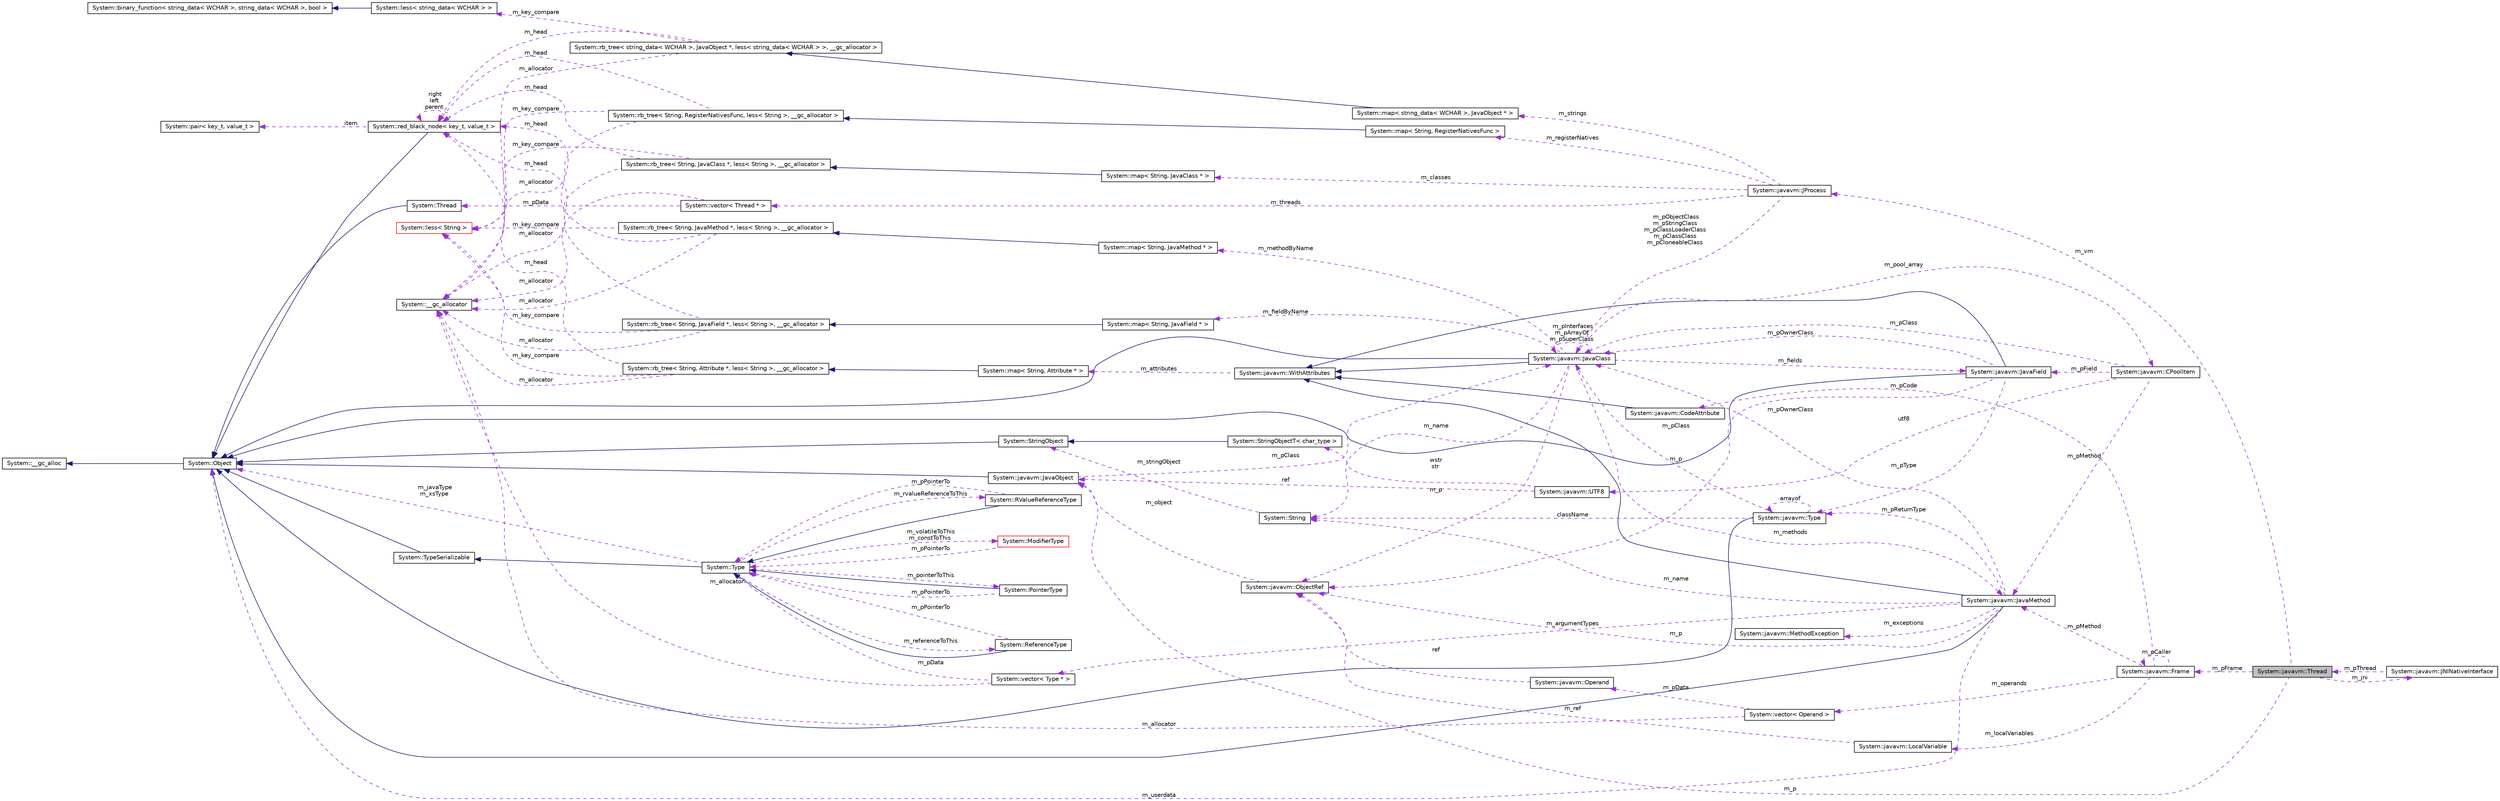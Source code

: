 digraph G
{
  edge [fontname="Helvetica",fontsize="10",labelfontname="Helvetica",labelfontsize="10"];
  node [fontname="Helvetica",fontsize="10",shape=record];
  rankdir="LR";
  Node1 [label="System::javavm::Thread",height=0.2,width=0.4,color="black", fillcolor="grey75", style="filled" fontcolor="black"];
  Node2 -> Node1 [dir="back",color="darkorchid3",fontsize="10",style="dashed",label=" m_p" ,fontname="Helvetica"];
  Node2 [label="System::javavm::JavaObject",height=0.2,width=0.4,color="black", fillcolor="white", style="filled",URL="$class_system_1_1javavm_1_1_java_object.html"];
  Node3 -> Node2 [dir="back",color="midnightblue",fontsize="10",style="solid",fontname="Helvetica"];
  Node3 [label="System::Object",height=0.2,width=0.4,color="black", fillcolor="white", style="filled",URL="$class_system_1_1_object.html"];
  Node4 -> Node3 [dir="back",color="midnightblue",fontsize="10",style="solid",fontname="Helvetica"];
  Node4 [label="System::__gc_alloc",height=0.2,width=0.4,color="black", fillcolor="white", style="filled",URL="$class_system_1_1____gc__alloc.html"];
  Node5 -> Node2 [dir="back",color="darkorchid3",fontsize="10",style="dashed",label=" m_pClass" ,fontname="Helvetica"];
  Node5 [label="System::javavm::JavaClass",height=0.2,width=0.4,color="black", fillcolor="white", style="filled",URL="$class_system_1_1javavm_1_1_java_class.html"];
  Node3 -> Node5 [dir="back",color="midnightblue",fontsize="10",style="solid",fontname="Helvetica"];
  Node6 -> Node5 [dir="back",color="midnightblue",fontsize="10",style="solid",fontname="Helvetica"];
  Node6 [label="System::javavm::WithAttributes",height=0.2,width=0.4,color="black", fillcolor="white", style="filled",URL="$class_system_1_1javavm_1_1_with_attributes.html"];
  Node7 -> Node6 [dir="back",color="darkorchid3",fontsize="10",style="dashed",label=" m_attributes" ,fontname="Helvetica"];
  Node7 [label="System::map\< String, Attribute * \>",height=0.2,width=0.4,color="black", fillcolor="white", style="filled",URL="$class_system_1_1map.html"];
  Node8 -> Node7 [dir="back",color="midnightblue",fontsize="10",style="solid",fontname="Helvetica"];
  Node8 [label="System::rb_tree\< String, Attribute *, less\< String \>, __gc_allocator \>",height=0.2,width=0.4,color="black", fillcolor="white", style="filled",URL="$class_system_1_1rb__tree.html"];
  Node9 -> Node8 [dir="back",color="darkorchid3",fontsize="10",style="dashed",label=" m_allocator" ,fontname="Helvetica"];
  Node9 [label="System::__gc_allocator",height=0.2,width=0.4,color="black", fillcolor="white", style="filled",URL="$class_system_1_1____gc__allocator.html"];
  Node10 -> Node8 [dir="back",color="darkorchid3",fontsize="10",style="dashed",label=" m_key_compare" ,fontname="Helvetica"];
  Node10 [label="System::less\< String \>",height=0.2,width=0.4,color="red", fillcolor="white", style="filled",URL="$class_system_1_1less_3_01_string_01_4.html"];
  Node11 -> Node8 [dir="back",color="darkorchid3",fontsize="10",style="dashed",label=" m_head" ,fontname="Helvetica"];
  Node11 [label="System::red_black_node\< key_t, value_t \>",height=0.2,width=0.4,color="black", fillcolor="white", style="filled",URL="$class_system_1_1red__black__node.html"];
  Node3 -> Node11 [dir="back",color="midnightblue",fontsize="10",style="solid",fontname="Helvetica"];
  Node11 -> Node11 [dir="back",color="darkorchid3",fontsize="10",style="dashed",label=" right\nleft\nparent" ,fontname="Helvetica"];
  Node12 -> Node11 [dir="back",color="darkorchid3",fontsize="10",style="dashed",label=" item" ,fontname="Helvetica"];
  Node12 [label="System::pair\< key_t, value_t \>",height=0.2,width=0.4,color="black", fillcolor="white", style="filled",URL="$class_system_1_1pair.html"];
  Node13 -> Node5 [dir="back",color="darkorchid3",fontsize="10",style="dashed",label=" m_p" ,fontname="Helvetica"];
  Node13 [label="System::javavm::ObjectRef",height=0.2,width=0.4,color="black", fillcolor="white", style="filled",URL="$class_system_1_1javavm_1_1_object_ref.html"];
  Node2 -> Node13 [dir="back",color="darkorchid3",fontsize="10",style="dashed",label=" m_object" ,fontname="Helvetica"];
  Node14 -> Node5 [dir="back",color="darkorchid3",fontsize="10",style="dashed",label=" m_methodByName" ,fontname="Helvetica"];
  Node14 [label="System::map\< String, JavaMethod * \>",height=0.2,width=0.4,color="black", fillcolor="white", style="filled",URL="$class_system_1_1map.html"];
  Node15 -> Node14 [dir="back",color="midnightblue",fontsize="10",style="solid",fontname="Helvetica"];
  Node15 [label="System::rb_tree\< String, JavaMethod *, less\< String \>, __gc_allocator \>",height=0.2,width=0.4,color="black", fillcolor="white", style="filled",URL="$class_system_1_1rb__tree.html"];
  Node9 -> Node15 [dir="back",color="darkorchid3",fontsize="10",style="dashed",label=" m_allocator" ,fontname="Helvetica"];
  Node10 -> Node15 [dir="back",color="darkorchid3",fontsize="10",style="dashed",label=" m_key_compare" ,fontname="Helvetica"];
  Node11 -> Node15 [dir="back",color="darkorchid3",fontsize="10",style="dashed",label=" m_head" ,fontname="Helvetica"];
  Node16 -> Node5 [dir="back",color="darkorchid3",fontsize="10",style="dashed",label=" m_methods" ,fontname="Helvetica"];
  Node16 [label="System::javavm::JavaMethod",height=0.2,width=0.4,color="black", fillcolor="white", style="filled",URL="$class_system_1_1javavm_1_1_java_method.html"];
  Node3 -> Node16 [dir="back",color="midnightblue",fontsize="10",style="solid",fontname="Helvetica"];
  Node6 -> Node16 [dir="back",color="midnightblue",fontsize="10",style="solid",fontname="Helvetica"];
  Node13 -> Node16 [dir="back",color="darkorchid3",fontsize="10",style="dashed",label=" m_p" ,fontname="Helvetica"];
  Node17 -> Node16 [dir="back",color="darkorchid3",fontsize="10",style="dashed",label=" m_pReturnType" ,fontname="Helvetica"];
  Node17 [label="System::javavm::Type",height=0.2,width=0.4,color="black", fillcolor="white", style="filled",URL="$class_system_1_1javavm_1_1_type.html"];
  Node3 -> Node17 [dir="back",color="midnightblue",fontsize="10",style="solid",fontname="Helvetica"];
  Node17 -> Node17 [dir="back",color="darkorchid3",fontsize="10",style="dashed",label=" arrayof" ,fontname="Helvetica"];
  Node5 -> Node17 [dir="back",color="darkorchid3",fontsize="10",style="dashed",label=" m_pClass" ,fontname="Helvetica"];
  Node18 -> Node17 [dir="back",color="darkorchid3",fontsize="10",style="dashed",label=" className" ,fontname="Helvetica"];
  Node18 [label="System::String",height=0.2,width=0.4,color="black", fillcolor="white", style="filled",URL="$class_system_1_1_string.html"];
  Node19 -> Node18 [dir="back",color="darkorchid3",fontsize="10",style="dashed",label=" m_stringObject" ,fontname="Helvetica"];
  Node19 [label="System::StringObject",height=0.2,width=0.4,color="black", fillcolor="white", style="filled",URL="$class_system_1_1_string_object.html"];
  Node3 -> Node19 [dir="back",color="midnightblue",fontsize="10",style="solid",fontname="Helvetica"];
  Node5 -> Node16 [dir="back",color="darkorchid3",fontsize="10",style="dashed",label=" m_pOwnerClass" ,fontname="Helvetica"];
  Node18 -> Node16 [dir="back",color="darkorchid3",fontsize="10",style="dashed",label=" m_name" ,fontname="Helvetica"];
  Node3 -> Node16 [dir="back",color="darkorchid3",fontsize="10",style="dashed",label=" m_userdata" ,fontname="Helvetica"];
  Node20 -> Node16 [dir="back",color="darkorchid3",fontsize="10",style="dashed",label=" m_exceptions" ,fontname="Helvetica"];
  Node20 [label="System::javavm::MethodException",height=0.2,width=0.4,color="black", fillcolor="white", style="filled",URL="$class_system_1_1javavm_1_1_method_exception.html"];
  Node21 -> Node16 [dir="back",color="darkorchid3",fontsize="10",style="dashed",label=" m_argumentTypes" ,fontname="Helvetica"];
  Node21 [label="System::vector\< Type * \>",height=0.2,width=0.4,color="black", fillcolor="white", style="filled",URL="$class_system_1_1vector.html"];
  Node22 -> Node21 [dir="back",color="darkorchid3",fontsize="10",style="dashed",label=" m_pData" ,fontname="Helvetica"];
  Node22 [label="System::Type",height=0.2,width=0.4,color="black", fillcolor="white", style="filled",URL="$class_system_1_1_type.html"];
  Node23 -> Node22 [dir="back",color="midnightblue",fontsize="10",style="solid",fontname="Helvetica"];
  Node23 [label="System::TypeSerializable",height=0.2,width=0.4,color="black", fillcolor="white", style="filled",URL="$class_system_1_1_type_serializable.html"];
  Node3 -> Node23 [dir="back",color="midnightblue",fontsize="10",style="solid",fontname="Helvetica"];
  Node24 -> Node22 [dir="back",color="darkorchid3",fontsize="10",style="dashed",label=" m_pointerToThis" ,fontname="Helvetica"];
  Node24 [label="System::PointerType",height=0.2,width=0.4,color="black", fillcolor="white", style="filled",URL="$class_system_1_1_pointer_type.html"];
  Node22 -> Node24 [dir="back",color="midnightblue",fontsize="10",style="solid",fontname="Helvetica"];
  Node22 -> Node24 [dir="back",color="darkorchid3",fontsize="10",style="dashed",label=" m_pPointerTo" ,fontname="Helvetica"];
  Node25 -> Node22 [dir="back",color="darkorchid3",fontsize="10",style="dashed",label=" m_referenceToThis" ,fontname="Helvetica"];
  Node25 [label="System::ReferenceType",height=0.2,width=0.4,color="black", fillcolor="white", style="filled",URL="$class_system_1_1_reference_type.html"];
  Node22 -> Node25 [dir="back",color="midnightblue",fontsize="10",style="solid",fontname="Helvetica"];
  Node22 -> Node25 [dir="back",color="darkorchid3",fontsize="10",style="dashed",label=" m_pPointerTo" ,fontname="Helvetica"];
  Node26 -> Node22 [dir="back",color="darkorchid3",fontsize="10",style="dashed",label=" m_rvalueReferenceToThis" ,fontname="Helvetica"];
  Node26 [label="System::RValueReferenceType",height=0.2,width=0.4,color="black", fillcolor="white", style="filled",URL="$class_system_1_1_r_value_reference_type.html"];
  Node22 -> Node26 [dir="back",color="midnightblue",fontsize="10",style="solid",fontname="Helvetica"];
  Node22 -> Node26 [dir="back",color="darkorchid3",fontsize="10",style="dashed",label=" m_pPointerTo" ,fontname="Helvetica"];
  Node27 -> Node22 [dir="back",color="darkorchid3",fontsize="10",style="dashed",label=" m_volatileToThis\nm_constToThis" ,fontname="Helvetica"];
  Node27 [label="System::ModifierType",height=0.2,width=0.4,color="red", fillcolor="white", style="filled",URL="$class_system_1_1_modifier_type.html"];
  Node22 -> Node27 [dir="back",color="darkorchid3",fontsize="10",style="dashed",label=" m_pPointerTo" ,fontname="Helvetica"];
  Node3 -> Node22 [dir="back",color="darkorchid3",fontsize="10",style="dashed",label=" m_javaType\nm_xsType" ,fontname="Helvetica"];
  Node9 -> Node21 [dir="back",color="darkorchid3",fontsize="10",style="dashed",label=" m_allocator" ,fontname="Helvetica"];
  Node5 -> Node5 [dir="back",color="darkorchid3",fontsize="10",style="dashed",label=" m_pInterfaces\nm_pArrayOf\nm_pSuperClass" ,fontname="Helvetica"];
  Node28 -> Node5 [dir="back",color="darkorchid3",fontsize="10",style="dashed",label=" m_pool_array" ,fontname="Helvetica"];
  Node28 [label="System::javavm::CPoolItem",height=0.2,width=0.4,color="black", fillcolor="white", style="filled",URL="$class_system_1_1javavm_1_1_c_pool_item.html"];
  Node16 -> Node28 [dir="back",color="darkorchid3",fontsize="10",style="dashed",label=" m_pMethod" ,fontname="Helvetica"];
  Node29 -> Node28 [dir="back",color="darkorchid3",fontsize="10",style="dashed",label=" utf8" ,fontname="Helvetica"];
  Node29 [label="System::javavm::UTF8",height=0.2,width=0.4,color="black", fillcolor="white", style="filled",URL="$struct_system_1_1javavm_1_1_u_t_f8.html"];
  Node2 -> Node29 [dir="back",color="darkorchid3",fontsize="10",style="dashed",label=" ref" ,fontname="Helvetica"];
  Node30 -> Node29 [dir="back",color="darkorchid3",fontsize="10",style="dashed",label=" wstr\nstr" ,fontname="Helvetica"];
  Node30 [label="System::StringObjectT\< char_type \>",height=0.2,width=0.4,color="black", fillcolor="white", style="filled",URL="$class_system_1_1_string_object_t.html"];
  Node19 -> Node30 [dir="back",color="midnightblue",fontsize="10",style="solid",fontname="Helvetica"];
  Node5 -> Node28 [dir="back",color="darkorchid3",fontsize="10",style="dashed",label=" m_pClass" ,fontname="Helvetica"];
  Node31 -> Node28 [dir="back",color="darkorchid3",fontsize="10",style="dashed",label=" m_pField" ,fontname="Helvetica"];
  Node31 [label="System::javavm::JavaField",height=0.2,width=0.4,color="black", fillcolor="white", style="filled",URL="$class_system_1_1javavm_1_1_java_field.html"];
  Node3 -> Node31 [dir="back",color="midnightblue",fontsize="10",style="solid",fontname="Helvetica"];
  Node6 -> Node31 [dir="back",color="midnightblue",fontsize="10",style="solid",fontname="Helvetica"];
  Node13 -> Node31 [dir="back",color="darkorchid3",fontsize="10",style="dashed",label=" m_p" ,fontname="Helvetica"];
  Node17 -> Node31 [dir="back",color="darkorchid3",fontsize="10",style="dashed",label=" m_pType" ,fontname="Helvetica"];
  Node5 -> Node31 [dir="back",color="darkorchid3",fontsize="10",style="dashed",label=" m_pOwnerClass" ,fontname="Helvetica"];
  Node32 -> Node5 [dir="back",color="darkorchid3",fontsize="10",style="dashed",label=" m_fieldByName" ,fontname="Helvetica"];
  Node32 [label="System::map\< String, JavaField * \>",height=0.2,width=0.4,color="black", fillcolor="white", style="filled",URL="$class_system_1_1map.html"];
  Node33 -> Node32 [dir="back",color="midnightblue",fontsize="10",style="solid",fontname="Helvetica"];
  Node33 [label="System::rb_tree\< String, JavaField *, less\< String \>, __gc_allocator \>",height=0.2,width=0.4,color="black", fillcolor="white", style="filled",URL="$class_system_1_1rb__tree.html"];
  Node9 -> Node33 [dir="back",color="darkorchid3",fontsize="10",style="dashed",label=" m_allocator" ,fontname="Helvetica"];
  Node10 -> Node33 [dir="back",color="darkorchid3",fontsize="10",style="dashed",label=" m_key_compare" ,fontname="Helvetica"];
  Node11 -> Node33 [dir="back",color="darkorchid3",fontsize="10",style="dashed",label=" m_head" ,fontname="Helvetica"];
  Node18 -> Node5 [dir="back",color="darkorchid3",fontsize="10",style="dashed",label=" m_name" ,fontname="Helvetica"];
  Node31 -> Node5 [dir="back",color="darkorchid3",fontsize="10",style="dashed",label=" m_fields" ,fontname="Helvetica"];
  Node34 -> Node1 [dir="back",color="darkorchid3",fontsize="10",style="dashed",label=" m_pFrame" ,fontname="Helvetica"];
  Node34 [label="System::javavm::Frame",height=0.2,width=0.4,color="black", fillcolor="white", style="filled",URL="$class_system_1_1javavm_1_1_frame.html"];
  Node34 -> Node34 [dir="back",color="darkorchid3",fontsize="10",style="dashed",label=" m_pCaller" ,fontname="Helvetica"];
  Node16 -> Node34 [dir="back",color="darkorchid3",fontsize="10",style="dashed",label=" m_pMethod" ,fontname="Helvetica"];
  Node35 -> Node34 [dir="back",color="darkorchid3",fontsize="10",style="dashed",label=" m_localVariables" ,fontname="Helvetica"];
  Node35 [label="System::javavm::LocalVariable",height=0.2,width=0.4,color="black", fillcolor="white", style="filled",URL="$class_system_1_1javavm_1_1_local_variable.html"];
  Node13 -> Node35 [dir="back",color="darkorchid3",fontsize="10",style="dashed",label=" m_ref" ,fontname="Helvetica"];
  Node36 -> Node34 [dir="back",color="darkorchid3",fontsize="10",style="dashed",label=" m_pCode" ,fontname="Helvetica"];
  Node36 [label="System::javavm::CodeAttribute",height=0.2,width=0.4,color="black", fillcolor="white", style="filled",URL="$class_system_1_1javavm_1_1_code_attribute.html"];
  Node6 -> Node36 [dir="back",color="midnightblue",fontsize="10",style="solid",fontname="Helvetica"];
  Node37 -> Node34 [dir="back",color="darkorchid3",fontsize="10",style="dashed",label=" m_operands" ,fontname="Helvetica"];
  Node37 [label="System::vector\< Operand \>",height=0.2,width=0.4,color="black", fillcolor="white", style="filled",URL="$class_system_1_1vector.html"];
  Node9 -> Node37 [dir="back",color="darkorchid3",fontsize="10",style="dashed",label=" m_allocator" ,fontname="Helvetica"];
  Node38 -> Node37 [dir="back",color="darkorchid3",fontsize="10",style="dashed",label=" m_pData" ,fontname="Helvetica"];
  Node38 [label="System::javavm::Operand",height=0.2,width=0.4,color="black", fillcolor="white", style="filled",URL="$class_system_1_1javavm_1_1_operand.html"];
  Node13 -> Node38 [dir="back",color="darkorchid3",fontsize="10",style="dashed",label=" ref" ,fontname="Helvetica"];
  Node39 -> Node1 [dir="back",color="darkorchid3",fontsize="10",style="dashed",label=" m_vm" ,fontname="Helvetica"];
  Node39 [label="System::javavm::JProcess",height=0.2,width=0.4,color="black", fillcolor="white", style="filled",URL="$class_system_1_1javavm_1_1_j_process.html"];
  Node40 -> Node39 [dir="back",color="darkorchid3",fontsize="10",style="dashed",label=" m_threads" ,fontname="Helvetica"];
  Node40 [label="System::vector\< Thread * \>",height=0.2,width=0.4,color="black", fillcolor="white", style="filled",URL="$class_system_1_1vector.html"];
  Node9 -> Node40 [dir="back",color="darkorchid3",fontsize="10",style="dashed",label=" m_allocator" ,fontname="Helvetica"];
  Node41 -> Node40 [dir="back",color="darkorchid3",fontsize="10",style="dashed",label=" m_pData" ,fontname="Helvetica"];
  Node41 [label="System::Thread",height=0.2,width=0.4,color="black", fillcolor="white", style="filled",URL="$class_system_1_1_thread.html"];
  Node3 -> Node41 [dir="back",color="midnightblue",fontsize="10",style="solid",fontname="Helvetica"];
  Node5 -> Node39 [dir="back",color="darkorchid3",fontsize="10",style="dashed",label=" m_pObjectClass\nm_pStringClass\nm_pClassLoaderClass\nm_pClassClass\nm_pCloneableClass" ,fontname="Helvetica"];
  Node42 -> Node39 [dir="back",color="darkorchid3",fontsize="10",style="dashed",label=" m_strings" ,fontname="Helvetica"];
  Node42 [label="System::map\< string_data\< WCHAR \>, JavaObject * \>",height=0.2,width=0.4,color="black", fillcolor="white", style="filled",URL="$class_system_1_1map.html"];
  Node43 -> Node42 [dir="back",color="midnightblue",fontsize="10",style="solid",fontname="Helvetica"];
  Node43 [label="System::rb_tree\< string_data\< WCHAR \>, JavaObject *, less\< string_data\< WCHAR \> \>, __gc_allocator \>",height=0.2,width=0.4,color="black", fillcolor="white", style="filled",URL="$class_system_1_1rb__tree.html"];
  Node9 -> Node43 [dir="back",color="darkorchid3",fontsize="10",style="dashed",label=" m_allocator" ,fontname="Helvetica"];
  Node44 -> Node43 [dir="back",color="darkorchid3",fontsize="10",style="dashed",label=" m_key_compare" ,fontname="Helvetica"];
  Node44 [label="System::less\< string_data\< WCHAR \> \>",height=0.2,width=0.4,color="black", fillcolor="white", style="filled",URL="$class_system_1_1less.html"];
  Node45 -> Node44 [dir="back",color="midnightblue",fontsize="10",style="solid",fontname="Helvetica"];
  Node45 [label="System::binary_function\< string_data\< WCHAR \>, string_data\< WCHAR \>, bool \>",height=0.2,width=0.4,color="black", fillcolor="white", style="filled",URL="$class_system_1_1binary__function.html"];
  Node11 -> Node43 [dir="back",color="darkorchid3",fontsize="10",style="dashed",label=" m_head" ,fontname="Helvetica"];
  Node46 -> Node39 [dir="back",color="darkorchid3",fontsize="10",style="dashed",label=" m_registerNatives" ,fontname="Helvetica"];
  Node46 [label="System::map\< String, RegisterNativesFunc \>",height=0.2,width=0.4,color="black", fillcolor="white", style="filled",URL="$class_system_1_1map.html"];
  Node47 -> Node46 [dir="back",color="midnightblue",fontsize="10",style="solid",fontname="Helvetica"];
  Node47 [label="System::rb_tree\< String, RegisterNativesFunc, less\< String \>, __gc_allocator \>",height=0.2,width=0.4,color="black", fillcolor="white", style="filled",URL="$class_system_1_1rb__tree.html"];
  Node9 -> Node47 [dir="back",color="darkorchid3",fontsize="10",style="dashed",label=" m_allocator" ,fontname="Helvetica"];
  Node10 -> Node47 [dir="back",color="darkorchid3",fontsize="10",style="dashed",label=" m_key_compare" ,fontname="Helvetica"];
  Node11 -> Node47 [dir="back",color="darkorchid3",fontsize="10",style="dashed",label=" m_head" ,fontname="Helvetica"];
  Node48 -> Node39 [dir="back",color="darkorchid3",fontsize="10",style="dashed",label=" m_classes" ,fontname="Helvetica"];
  Node48 [label="System::map\< String, JavaClass * \>",height=0.2,width=0.4,color="black", fillcolor="white", style="filled",URL="$class_system_1_1map.html"];
  Node49 -> Node48 [dir="back",color="midnightblue",fontsize="10",style="solid",fontname="Helvetica"];
  Node49 [label="System::rb_tree\< String, JavaClass *, less\< String \>, __gc_allocator \>",height=0.2,width=0.4,color="black", fillcolor="white", style="filled",URL="$class_system_1_1rb__tree.html"];
  Node9 -> Node49 [dir="back",color="darkorchid3",fontsize="10",style="dashed",label=" m_allocator" ,fontname="Helvetica"];
  Node10 -> Node49 [dir="back",color="darkorchid3",fontsize="10",style="dashed",label=" m_key_compare" ,fontname="Helvetica"];
  Node11 -> Node49 [dir="back",color="darkorchid3",fontsize="10",style="dashed",label=" m_head" ,fontname="Helvetica"];
  Node50 -> Node1 [dir="back",color="darkorchid3",fontsize="10",style="dashed",label=" m_jni" ,fontname="Helvetica"];
  Node50 [label="System::javavm::JNINativeInterface",height=0.2,width=0.4,color="black", fillcolor="white", style="filled",URL="$class_system_1_1javavm_1_1_j_n_i_native_interface.html"];
  Node1 -> Node50 [dir="back",color="darkorchid3",fontsize="10",style="dashed",label=" m_pThread" ,fontname="Helvetica"];
}
